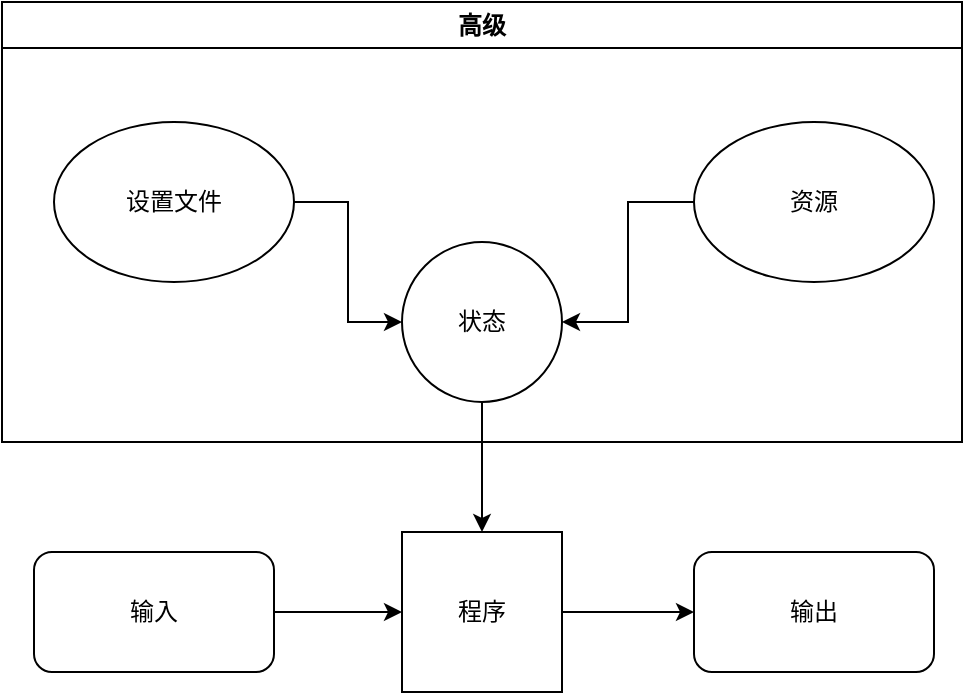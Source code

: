 <mxfile version="26.0.5">
  <diagram name="第 1 页" id="s0HB_kZzqygfswi5pp34">
    <mxGraphModel dx="1042" dy="549" grid="1" gridSize="10" guides="1" tooltips="1" connect="1" arrows="1" fold="1" page="1" pageScale="1" pageWidth="827" pageHeight="1169" math="0" shadow="0">
      <root>
        <mxCell id="0" />
        <mxCell id="1" parent="0" />
        <mxCell id="quHHoFD2Ik6JvYPxd--P-5" style="edgeStyle=orthogonalEdgeStyle;rounded=0;orthogonalLoop=1;jettySize=auto;html=1;entryX=0;entryY=0.5;entryDx=0;entryDy=0;" edge="1" parent="1" source="quHHoFD2Ik6JvYPxd--P-1" target="quHHoFD2Ik6JvYPxd--P-3">
          <mxGeometry relative="1" as="geometry" />
        </mxCell>
        <mxCell id="quHHoFD2Ik6JvYPxd--P-1" value="程序" style="whiteSpace=wrap;html=1;aspect=fixed;" vertex="1" parent="1">
          <mxGeometry x="374" y="545" width="80" height="80" as="geometry" />
        </mxCell>
        <mxCell id="quHHoFD2Ik6JvYPxd--P-4" style="edgeStyle=orthogonalEdgeStyle;rounded=0;orthogonalLoop=1;jettySize=auto;html=1;entryX=0;entryY=0.5;entryDx=0;entryDy=0;" edge="1" parent="1" source="quHHoFD2Ik6JvYPxd--P-2" target="quHHoFD2Ik6JvYPxd--P-1">
          <mxGeometry relative="1" as="geometry" />
        </mxCell>
        <mxCell id="quHHoFD2Ik6JvYPxd--P-2" value="输入" style="rounded=1;whiteSpace=wrap;html=1;" vertex="1" parent="1">
          <mxGeometry x="190" y="555" width="120" height="60" as="geometry" />
        </mxCell>
        <mxCell id="quHHoFD2Ik6JvYPxd--P-3" value="输出" style="rounded=1;whiteSpace=wrap;html=1;" vertex="1" parent="1">
          <mxGeometry x="520" y="555" width="120" height="60" as="geometry" />
        </mxCell>
        <mxCell id="quHHoFD2Ik6JvYPxd--P-7" style="edgeStyle=orthogonalEdgeStyle;rounded=0;orthogonalLoop=1;jettySize=auto;html=1;" edge="1" parent="1" source="quHHoFD2Ik6JvYPxd--P-6" target="quHHoFD2Ik6JvYPxd--P-1">
          <mxGeometry relative="1" as="geometry" />
        </mxCell>
        <mxCell id="quHHoFD2Ik6JvYPxd--P-6" value="状态" style="ellipse;whiteSpace=wrap;html=1;aspect=fixed;" vertex="1" parent="1">
          <mxGeometry x="374" y="400" width="80" height="80" as="geometry" />
        </mxCell>
        <mxCell id="quHHoFD2Ik6JvYPxd--P-10" style="edgeStyle=orthogonalEdgeStyle;rounded=0;orthogonalLoop=1;jettySize=auto;html=1;" edge="1" parent="1" source="quHHoFD2Ik6JvYPxd--P-8" target="quHHoFD2Ik6JvYPxd--P-6">
          <mxGeometry relative="1" as="geometry" />
        </mxCell>
        <mxCell id="quHHoFD2Ik6JvYPxd--P-8" value="设置文件" style="ellipse;whiteSpace=wrap;html=1;" vertex="1" parent="1">
          <mxGeometry x="200" y="340" width="120" height="80" as="geometry" />
        </mxCell>
        <mxCell id="quHHoFD2Ik6JvYPxd--P-11" style="edgeStyle=orthogonalEdgeStyle;rounded=0;orthogonalLoop=1;jettySize=auto;html=1;entryX=1;entryY=0.5;entryDx=0;entryDy=0;" edge="1" parent="1" source="quHHoFD2Ik6JvYPxd--P-9" target="quHHoFD2Ik6JvYPxd--P-6">
          <mxGeometry relative="1" as="geometry" />
        </mxCell>
        <mxCell id="quHHoFD2Ik6JvYPxd--P-9" value="资源" style="ellipse;whiteSpace=wrap;html=1;" vertex="1" parent="1">
          <mxGeometry x="520" y="340" width="120" height="80" as="geometry" />
        </mxCell>
        <mxCell id="quHHoFD2Ik6JvYPxd--P-12" value="高级" style="swimlane;whiteSpace=wrap;html=1;" vertex="1" parent="1">
          <mxGeometry x="174" y="280" width="480" height="220" as="geometry" />
        </mxCell>
      </root>
    </mxGraphModel>
  </diagram>
</mxfile>
